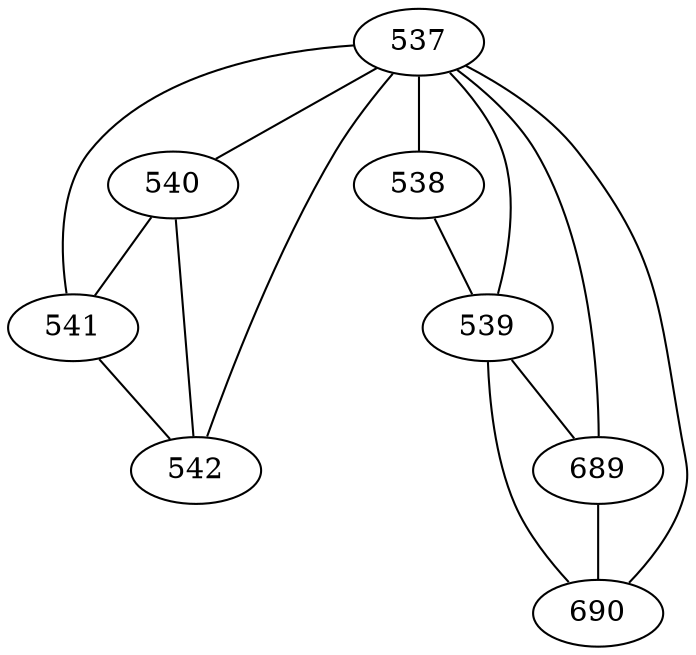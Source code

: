 graph G {
  graph [splines=true overlap=false]
  node  [shape=ellipse, width=0.3, height=0.3]
  540 [label="540"];
  537 [label="537"];
  541 [label="541"];
  542 [label="542"];
  538 [label="538"];
  539 [label="539"];
  689 [label="689"];
  690 [label="690"];
  540 -- 541;
  540 -- 542;
  537 -- 538;
  537 -- 539;
  537 -- 540;
  537 -- 541;
  537 -- 542;
  537 -- 689;
  537 -- 690;
  541 -- 542;
  538 -- 539;
  539 -- 689;
  539 -- 690;
  689 -- 690;
}
